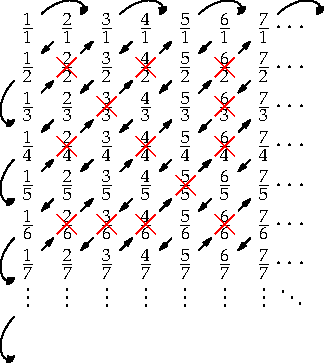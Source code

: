 settings.tex="pdflatex";

texpreamble("\usepackage{amsmath}
\usepackage{amsthm,amssymb}
\usepackage{mathpazo}
\usepackage[svgnames]{xcolor}
%\input{../../preamble}
");
import graph;

size(180);

int m=7;
int n=7;

real ad=0.3;
real sh=0.35;

for(int i=1; i<=m; ++i){
		for(int j=1; j<=n; ++j){
			label("$\frac{" + string(j) + "}{" + string(i) + "}$",(j,-i));
			if(i==1){label("$\vdots$",(j,-m-1+ad));}
			if(i!=1&j!=n&(i+j)%2==1){draw((j+1-sh,1-i-sh)--(j+sh,-i+sh),Arrow);}
			if(i!=1&j!=n&(i+j)%2==0){draw((j+sh,-i+sh)--(j+1-sh,1-i-sh),Arrow);}
			if(j==1&(i+j)%2==0){draw((1-sh,-1-i-sh){dir(SW)}..(1-sh,-2-i-sh){dir(NE)},ArcArrow);}
			if(i==1&j<=n&(i+j)%2==0){draw((j+sh,sh-1){dir(NE)}..(j+1+sh,sh-1){dir(SW)},ArcArrow);}
			}
		label("$\cdots$",(n+1-ad,-i));
		}

label("$\ddots$",(n+1-ad,-m-1+ad));

pair list[]={(2,2)};

label("\LARGE$\times$",(2,-2));

pair array[]={(2,2),(3,3),(4,4),(5,5),(6,6),(2,4),(4,2),(2,6),(6,2),(6,3),(3,6),(6,4),(4,6)};

for(pair k : array) {
label("\LARGE$\times$",(k.x,-k.y),red);
}